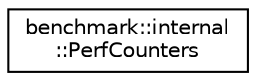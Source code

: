 digraph "Graphical Class Hierarchy"
{
 // LATEX_PDF_SIZE
  edge [fontname="Helvetica",fontsize="10",labelfontname="Helvetica",labelfontsize="10"];
  node [fontname="Helvetica",fontsize="10",shape=record];
  rankdir="LR";
  Node0 [label="benchmark::internal\l::PerfCounters",height=0.2,width=0.4,color="black", fillcolor="white", style="filled",URL="$classbenchmark_1_1internal_1_1PerfCounters.html",tooltip=" "];
}
